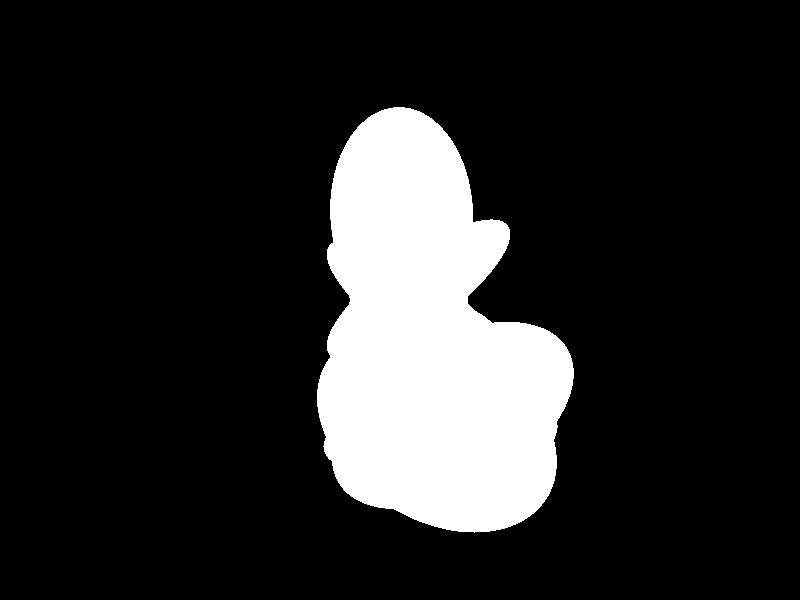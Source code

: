   #include "colors.inc"
  
  background{Black}
  
  camera {
	angle 50
    location <0,0,-80>
    look_at <0,0,0>
  }
  
  light_source { <0,-10,-80> color White}
 

#declare NewStimBlob9 = blob{
	threshold 0.1
	
	sphere{
	<0,0,0>, 4, 1
	scale<1,5,1>
	translate<0,0,0.5>
	rotate<0,0,30>
	}
	sphere{
	<0,0,0>, 4, 1
	scale<1,5,1>
	translate<0,0,0.5>
	rotate<0,0,70>
	}
	sphere{
	<0,0,0>, 8, 1
	scale<0,1.5,0>
	translate<1,8,0>
	rotate<0,0,-35>
	}
	sphere{
	<0,0,0>, 6, 1
	scale<0.5,2.5,2.5>
	translate<-9,-7.5,5>
	rotate<0,0,6>
	}
	sphere{
	<0,0,0>, 6, 1
	scale<0.5,2.5,2.5>
	translate<9,-7.5,5>
	rotate<0,0,-80>
	}
	}
object{ NewStimBlob9
	pigment {White}
	rotate<0,0,40>
	rotate<0,60,0>
	finish{
	phong 0.0
	}
	}